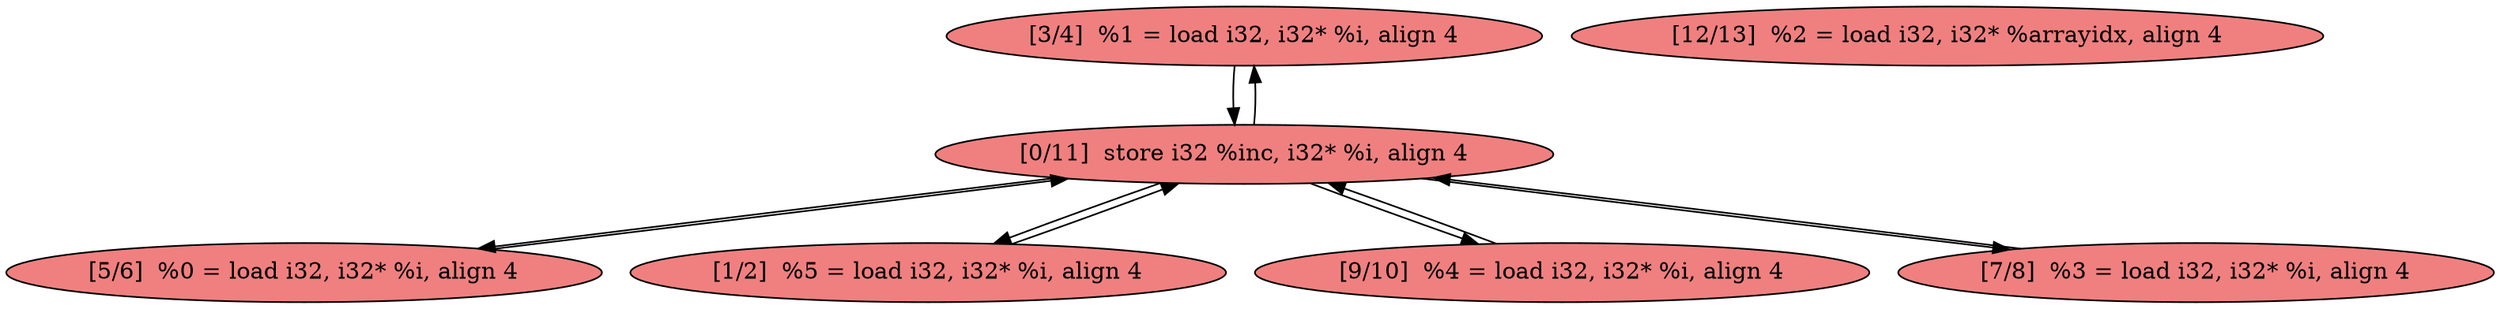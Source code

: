 
digraph G {


node201 [fillcolor=lightcoral,label="[3/4]  %1 = load i32, i32* %i, align 4",shape=ellipse,style=filled ]
node200 [fillcolor=lightcoral,label="[0/11]  store i32 %inc, i32* %i, align 4",shape=ellipse,style=filled ]
node203 [fillcolor=lightcoral,label="[5/6]  %0 = load i32, i32* %i, align 4",shape=ellipse,style=filled ]
node202 [fillcolor=lightcoral,label="[1/2]  %5 = load i32, i32* %i, align 4",shape=ellipse,style=filled ]
node206 [fillcolor=lightcoral,label="[9/10]  %4 = load i32, i32* %i, align 4",shape=ellipse,style=filled ]
node204 [fillcolor=lightcoral,label="[12/13]  %2 = load i32, i32* %arrayidx, align 4",shape=ellipse,style=filled ]
node205 [fillcolor=lightcoral,label="[7/8]  %3 = load i32, i32* %i, align 4",shape=ellipse,style=filled ]

node206->node200 [ ]
node205->node200 [ ]
node200->node202 [ ]
node200->node201 [ ]
node200->node206 [ ]
node200->node203 [ ]
node202->node200 [ ]
node201->node200 [ ]
node200->node205 [ ]
node203->node200 [ ]


}
